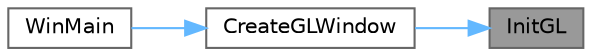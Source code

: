 digraph "InitGL"
{
 // LATEX_PDF_SIZE
  bgcolor="transparent";
  edge [fontname=Helvetica,fontsize=10,labelfontname=Helvetica,labelfontsize=10];
  node [fontname=Helvetica,fontsize=10,shape=box,height=0.2,width=0.4];
  rankdir="RL";
  Node1 [label="InitGL",height=0.2,width=0.4,color="gray40", fillcolor="grey60", style="filled", fontcolor="black",tooltip="Fonction InitGL : Fin de l'initialisation de la fenêtre Windows gérant OpenGL."];
  Node1 -> Node2 [dir="back",color="steelblue1",style="solid"];
  Node2 [label="CreateGLWindow",height=0.2,width=0.4,color="grey40", fillcolor="white", style="filled",URL="$_lesson07_8c.html#ae5f043c9df9b9e5e0e26d567feeeb1bc",tooltip="Creation of our OpenGL Window."];
  Node2 -> Node3 [dir="back",color="steelblue1",style="solid"];
  Node3 [label="WinMain",height=0.2,width=0.4,color="grey40", fillcolor="white", style="filled",URL="$_lesson07_8c.html#a661c2abc03926acfaeb93b4ae7db4943",tooltip="Creation of our application on Windows System (not console application) *."];
}
